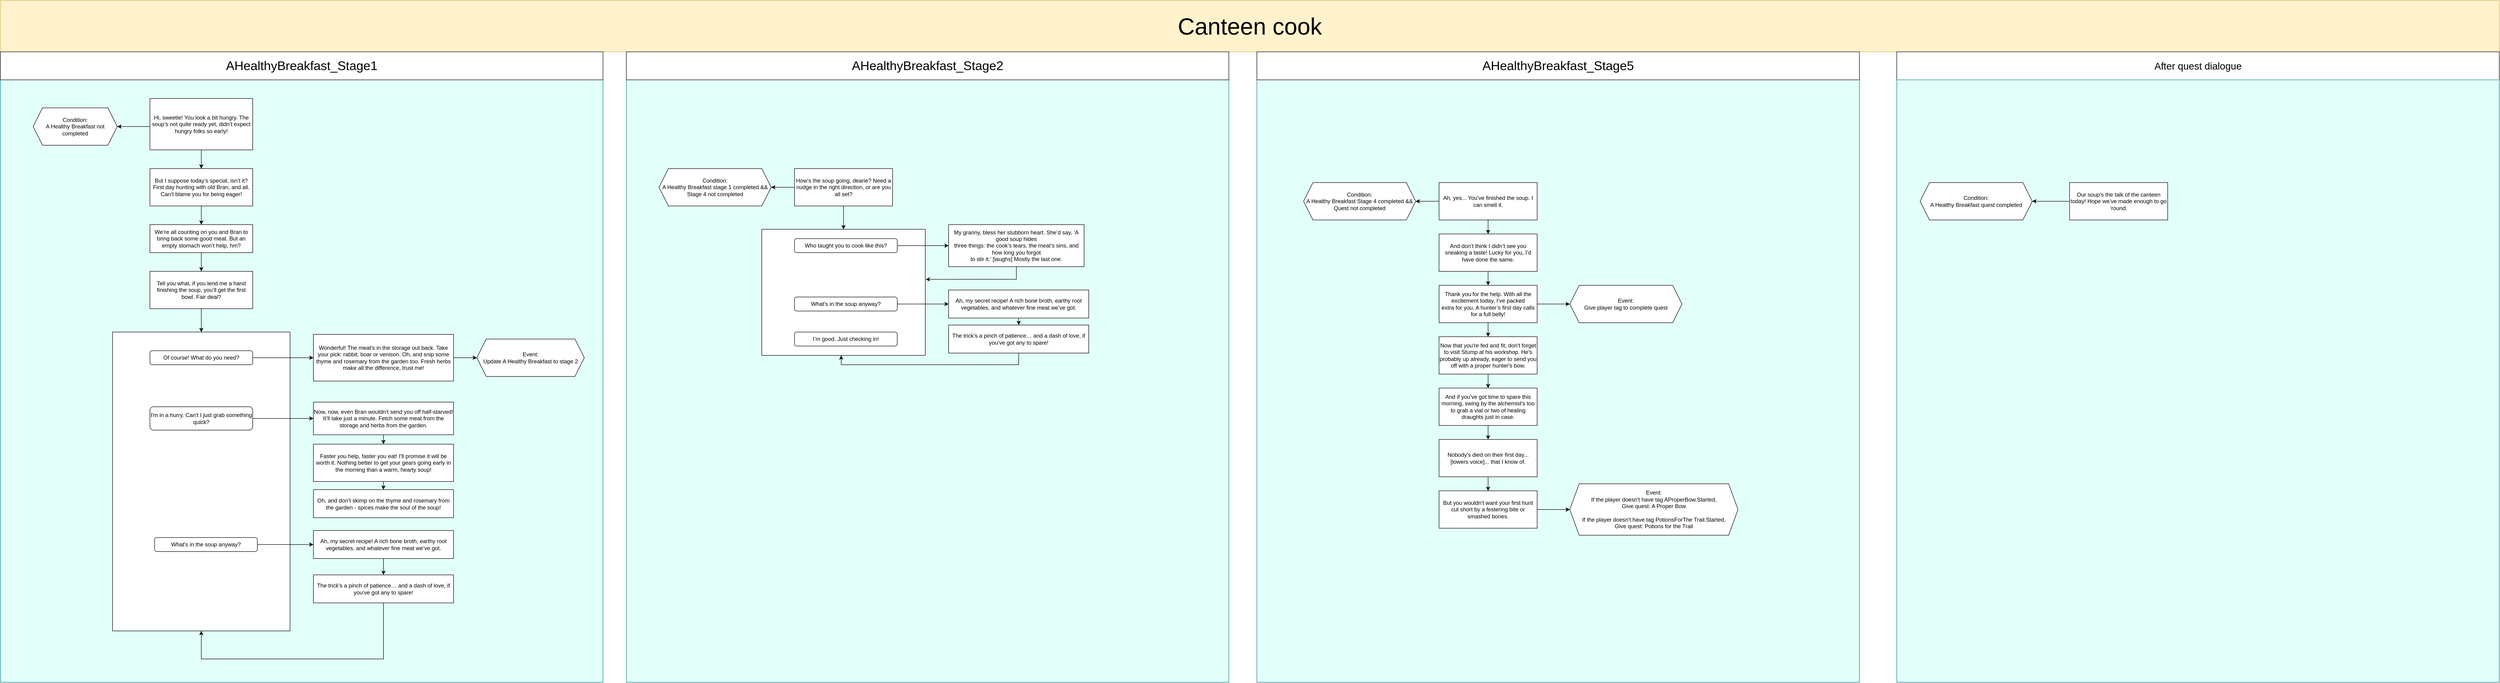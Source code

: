 <mxfile version="28.0.3">
  <diagram name="Page-1" id="DHuM1axFLLnh3QernCQQ">
    <mxGraphModel dx="3044" dy="2311" grid="1" gridSize="10" guides="1" tooltips="1" connect="1" arrows="1" fold="1" page="1" pageScale="1" pageWidth="850" pageHeight="1100" math="0" shadow="0">
      <root>
        <mxCell id="0" />
        <mxCell id="1" parent="0" />
        <mxCell id="-OQqNUn7nrMlVJyKAk-S-12" value="Canteen cook " style="text;html=1;align=center;verticalAlign=middle;whiteSpace=wrap;rounded=0;fontSize=50;fillColor=#fff2cc;strokeColor=#d6b656;" vertex="1" parent="1">
          <mxGeometry x="-120" y="-230" width="5350" height="110" as="geometry" />
        </mxCell>
        <mxCell id="LFIkx6h78dEoTtOIi-fp-30" value="" style="rounded=0;whiteSpace=wrap;html=1;fillColor=#E3FFF9;strokeColor=#0e8088;" parent="1" vertex="1">
          <mxGeometry x="1220" y="-60" width="1290" height="1290" as="geometry" />
        </mxCell>
        <mxCell id="LFIkx6h78dEoTtOIi-fp-28" value="" style="rounded=0;whiteSpace=wrap;html=1;fillColor=#E3FFF9;strokeColor=#0e8088;" parent="1" vertex="1">
          <mxGeometry x="-120" y="-60" width="1290" height="1290" as="geometry" />
        </mxCell>
        <mxCell id="HNTx7v4-bAwA_o5vwCcX-24" value="" style="rounded=0;whiteSpace=wrap;html=1;" parent="1" vertex="1">
          <mxGeometry x="120" y="480" width="380" height="640" as="geometry" />
        </mxCell>
        <mxCell id="HNTx7v4-bAwA_o5vwCcX-18" value="" style="edgeStyle=orthogonalEdgeStyle;rounded=0;orthogonalLoop=1;jettySize=auto;html=1;" parent="1" source="HNTx7v4-bAwA_o5vwCcX-1" target="HNTx7v4-bAwA_o5vwCcX-2" edge="1">
          <mxGeometry relative="1" as="geometry" />
        </mxCell>
        <mxCell id="HNTx7v4-bAwA_o5vwCcX-1" value="Hi, sweetie! You look a bit hungry. The soup’s not quite ready yet, didn’t expect hungry folks so early!" style="rounded=0;whiteSpace=wrap;html=1;" parent="1" vertex="1">
          <mxGeometry x="200" y="-20" width="220" height="110" as="geometry" />
        </mxCell>
        <mxCell id="HNTx7v4-bAwA_o5vwCcX-2" value="But I suppose today’s special, isn’t it? First day hunting with old Bran, and all. Can’t blame you for being eager!" style="rounded=0;whiteSpace=wrap;html=1;" parent="1" vertex="1">
          <mxGeometry x="200" y="130" width="220" height="80" as="geometry" />
        </mxCell>
        <mxCell id="HNTx7v4-bAwA_o5vwCcX-3" value="We’re all counting on you and Bran to bring back some good meat. But an empty stomach won’t help, hm?" style="rounded=0;whiteSpace=wrap;html=1;" parent="1" vertex="1">
          <mxGeometry x="200" y="250" width="220" height="60" as="geometry" />
        </mxCell>
        <mxCell id="HNTx7v4-bAwA_o5vwCcX-4" value="Tell you what, if you lend me a hand finishing the soup, you’ll get the first bowl. Fair deal?" style="rounded=0;whiteSpace=wrap;html=1;" parent="1" vertex="1">
          <mxGeometry x="200" y="350" width="220" height="80" as="geometry" />
        </mxCell>
        <mxCell id="HNTx7v4-bAwA_o5vwCcX-5" value="Of course! What do you need?" style="rounded=1;whiteSpace=wrap;html=1;" parent="1" vertex="1">
          <mxGeometry x="200" y="520" width="220" height="30" as="geometry" />
        </mxCell>
        <mxCell id="HNTx7v4-bAwA_o5vwCcX-6" value="Wonderful! The meat&#39;s in the storage out back. Take your pick: rabbit, boar or venison. Oh, and snip some thyme and rosemary from the garden too. Fresh herbs make all the difference, trust me!" style="rounded=0;whiteSpace=wrap;html=1;" parent="1" vertex="1">
          <mxGeometry x="550" y="485" width="300" height="100" as="geometry" />
        </mxCell>
        <mxCell id="HNTx7v4-bAwA_o5vwCcX-7" value="I&#39;m in a hurry. Can&#39;t I just grab something quick?" style="rounded=1;whiteSpace=wrap;html=1;" parent="1" vertex="1">
          <mxGeometry x="200" y="640" width="220" height="50" as="geometry" />
        </mxCell>
        <mxCell id="HNTx7v4-bAwA_o5vwCcX-8" value="Now, now, even Bran wouldn’t send you off half-starved! It’ll take just a minute. Fetch some meat from the storage and herbs from the garden." style="rounded=0;whiteSpace=wrap;html=1;" parent="1" vertex="1">
          <mxGeometry x="550" y="630" width="300" height="70" as="geometry" />
        </mxCell>
        <mxCell id="HNTx7v4-bAwA_o5vwCcX-9" value="Faster you help, faster you eat! I&#39;ll promise it will be worth it. Nothing better to get your gears going early in the morning than a warm, hearty soup!" style="rounded=0;whiteSpace=wrap;html=1;" parent="1" vertex="1">
          <mxGeometry x="550" y="720" width="300" height="80" as="geometry" />
        </mxCell>
        <mxCell id="HNTx7v4-bAwA_o5vwCcX-10" value="Oh, and don’t skimp on the thyme and rosemary from the garden - spices make the soul of the soup!" style="rounded=0;whiteSpace=wrap;html=1;" parent="1" vertex="1">
          <mxGeometry x="550" y="817.5" width="300" height="60" as="geometry" />
        </mxCell>
        <mxCell id="HNTx7v4-bAwA_o5vwCcX-11" value="What&#39;s in the soup anyway?" style="rounded=1;whiteSpace=wrap;html=1;" parent="1" vertex="1">
          <mxGeometry x="210" y="920" width="220" height="30" as="geometry" />
        </mxCell>
        <mxCell id="HNTx7v4-bAwA_o5vwCcX-12" value="" style="endArrow=classic;html=1;rounded=0;entryX=0;entryY=0.5;entryDx=0;entryDy=0;exitX=1;exitY=0.5;exitDx=0;exitDy=0;" parent="1" source="HNTx7v4-bAwA_o5vwCcX-7" target="HNTx7v4-bAwA_o5vwCcX-8" edge="1">
          <mxGeometry width="50" height="50" relative="1" as="geometry">
            <mxPoint x="420" y="649.5" as="sourcePoint" />
            <mxPoint x="490" y="649.5" as="targetPoint" />
          </mxGeometry>
        </mxCell>
        <mxCell id="HNTx7v4-bAwA_o5vwCcX-13" value="" style="endArrow=classic;html=1;rounded=0;entryX=0;entryY=0.5;entryDx=0;entryDy=0;exitX=1;exitY=0.5;exitDx=0;exitDy=0;" parent="1" source="HNTx7v4-bAwA_o5vwCcX-5" target="HNTx7v4-bAwA_o5vwCcX-6" edge="1">
          <mxGeometry width="50" height="50" relative="1" as="geometry">
            <mxPoint x="420" y="474.5" as="sourcePoint" />
            <mxPoint x="490" y="474" as="targetPoint" />
          </mxGeometry>
        </mxCell>
        <mxCell id="HNTx7v4-bAwA_o5vwCcX-14" value="Ah, my secret recipe! A rich bone broth, earthy root vegetables, and whatever fine meat we’ve got." style="rounded=0;whiteSpace=wrap;html=1;" parent="1" vertex="1">
          <mxGeometry x="550" y="905" width="300" height="60" as="geometry" />
        </mxCell>
        <mxCell id="HNTx7v4-bAwA_o5vwCcX-15" value="" style="endArrow=classic;html=1;rounded=0;entryX=0;entryY=0.5;entryDx=0;entryDy=0;exitX=1;exitY=0.5;exitDx=0;exitDy=0;" parent="1" source="HNTx7v4-bAwA_o5vwCcX-11" target="HNTx7v4-bAwA_o5vwCcX-14" edge="1">
          <mxGeometry width="50" height="50" relative="1" as="geometry">
            <mxPoint x="430" y="870" as="sourcePoint" />
            <mxPoint x="490" y="870" as="targetPoint" />
          </mxGeometry>
        </mxCell>
        <mxCell id="HNTx7v4-bAwA_o5vwCcX-16" value="The trick’s a pinch of patience… and a dash of love, if you’ve got any to spare!" style="rounded=0;whiteSpace=wrap;html=1;" parent="1" vertex="1">
          <mxGeometry x="550" y="1000" width="300" height="60" as="geometry" />
        </mxCell>
        <mxCell id="HNTx7v4-bAwA_o5vwCcX-17" value="" style="endArrow=classic;html=1;rounded=0;" parent="1" edge="1">
          <mxGeometry width="50" height="50" relative="1" as="geometry">
            <mxPoint x="310" y="90" as="sourcePoint" />
            <mxPoint x="310" y="130" as="targetPoint" />
          </mxGeometry>
        </mxCell>
        <mxCell id="HNTx7v4-bAwA_o5vwCcX-21" value="" style="endArrow=classic;html=1;rounded=0;" parent="1" edge="1">
          <mxGeometry width="50" height="50" relative="1" as="geometry">
            <mxPoint x="310" y="210" as="sourcePoint" />
            <mxPoint x="310" y="250" as="targetPoint" />
          </mxGeometry>
        </mxCell>
        <mxCell id="HNTx7v4-bAwA_o5vwCcX-22" value="" style="endArrow=classic;html=1;rounded=0;entryX=0.5;entryY=0;entryDx=0;entryDy=0;" parent="1" target="HNTx7v4-bAwA_o5vwCcX-4" edge="1">
          <mxGeometry width="50" height="50" relative="1" as="geometry">
            <mxPoint x="310" y="310" as="sourcePoint" />
            <mxPoint x="360" y="260" as="targetPoint" />
          </mxGeometry>
        </mxCell>
        <mxCell id="HNTx7v4-bAwA_o5vwCcX-23" value="" style="endArrow=classic;html=1;rounded=0;entryX=0.5;entryY=0;entryDx=0;entryDy=0;" parent="1" target="HNTx7v4-bAwA_o5vwCcX-24" edge="1">
          <mxGeometry width="50" height="50" relative="1" as="geometry">
            <mxPoint x="310" y="430" as="sourcePoint" />
            <mxPoint x="310" y="440" as="targetPoint" />
          </mxGeometry>
        </mxCell>
        <mxCell id="HNTx7v4-bAwA_o5vwCcX-27" value="" style="endArrow=classic;html=1;rounded=0;entryX=0.5;entryY=0;entryDx=0;entryDy=0;exitX=0.5;exitY=1;exitDx=0;exitDy=0;" parent="1" source="HNTx7v4-bAwA_o5vwCcX-8" target="HNTx7v4-bAwA_o5vwCcX-9" edge="1">
          <mxGeometry width="50" height="50" relative="1" as="geometry">
            <mxPoint x="870" y="720" as="sourcePoint" />
            <mxPoint x="870" y="740" as="targetPoint" />
          </mxGeometry>
        </mxCell>
        <mxCell id="HNTx7v4-bAwA_o5vwCcX-28" value="" style="endArrow=classic;html=1;rounded=0;entryX=0.5;entryY=0;entryDx=0;entryDy=0;exitX=0.5;exitY=1;exitDx=0;exitDy=0;" parent="1" source="HNTx7v4-bAwA_o5vwCcX-9" target="HNTx7v4-bAwA_o5vwCcX-10" edge="1">
          <mxGeometry width="50" height="50" relative="1" as="geometry">
            <mxPoint x="870" y="830" as="sourcePoint" />
            <mxPoint x="920" y="780" as="targetPoint" />
          </mxGeometry>
        </mxCell>
        <mxCell id="HNTx7v4-bAwA_o5vwCcX-29" value="" style="endArrow=classic;html=1;rounded=0;entryX=0.5;entryY=0;entryDx=0;entryDy=0;exitX=0.5;exitY=1;exitDx=0;exitDy=0;" parent="1" source="HNTx7v4-bAwA_o5vwCcX-14" target="HNTx7v4-bAwA_o5vwCcX-16" edge="1">
          <mxGeometry width="50" height="50" relative="1" as="geometry">
            <mxPoint x="870" y="980" as="sourcePoint" />
            <mxPoint x="920" y="930" as="targetPoint" />
          </mxGeometry>
        </mxCell>
        <mxCell id="LFIkx6h78dEoTtOIi-fp-1" value="" style="endArrow=classic;html=1;rounded=0;" parent="1" edge="1">
          <mxGeometry width="50" height="50" relative="1" as="geometry">
            <mxPoint x="850" y="535" as="sourcePoint" />
            <mxPoint x="900" y="535" as="targetPoint" />
          </mxGeometry>
        </mxCell>
        <mxCell id="LFIkx6h78dEoTtOIi-fp-2" value="Event: &lt;br&gt;Update A Healthy Breakfast to stage 2" style="shape=hexagon;perimeter=hexagonPerimeter2;whiteSpace=wrap;html=1;fixedSize=1;" parent="1" vertex="1">
          <mxGeometry x="900" y="495" width="230" height="80" as="geometry" />
        </mxCell>
        <mxCell id="LFIkx6h78dEoTtOIi-fp-3" value="Condition:&lt;br&gt;&lt;div&gt;A Healthy Breakfast not completed&lt;/div&gt;" style="shape=hexagon;perimeter=hexagonPerimeter2;whiteSpace=wrap;html=1;fixedSize=1;" parent="1" vertex="1">
          <mxGeometry x="-50" width="180" height="80" as="geometry" />
        </mxCell>
        <mxCell id="LFIkx6h78dEoTtOIi-fp-4" value="" style="endArrow=classic;html=1;rounded=0;entryX=1;entryY=0.5;entryDx=0;entryDy=0;" parent="1" target="LFIkx6h78dEoTtOIi-fp-3" edge="1">
          <mxGeometry width="50" height="50" relative="1" as="geometry">
            <mxPoint x="200" y="40" as="sourcePoint" />
            <mxPoint x="250" y="-10" as="targetPoint" />
          </mxGeometry>
        </mxCell>
        <mxCell id="LFIkx6h78dEoTtOIi-fp-5" value="Condition:&lt;br&gt;A Healthy Breakfast stage 1 completed &amp;amp;&amp;amp; &lt;br&gt;Stage 4 not completed" style="shape=hexagon;perimeter=hexagonPerimeter2;whiteSpace=wrap;html=1;fixedSize=1;" parent="1" vertex="1">
          <mxGeometry x="1290" y="130" width="240" height="80" as="geometry" />
        </mxCell>
        <mxCell id="LFIkx6h78dEoTtOIi-fp-6" value="" style="endArrow=classic;html=1;rounded=0;entryX=1;entryY=0.5;entryDx=0;entryDy=0;" parent="1" target="LFIkx6h78dEoTtOIi-fp-5" edge="1">
          <mxGeometry width="50" height="50" relative="1" as="geometry">
            <mxPoint x="1580" y="170" as="sourcePoint" />
            <mxPoint x="1630" y="120" as="targetPoint" />
          </mxGeometry>
        </mxCell>
        <mxCell id="LFIkx6h78dEoTtOIi-fp-7" value="How’s the soup going, dearie? Need a nudge in the right direction, or are you all set?" style="rounded=0;whiteSpace=wrap;html=1;" parent="1" vertex="1">
          <mxGeometry x="1580" y="130" width="210" height="80" as="geometry" />
        </mxCell>
        <mxCell id="LFIkx6h78dEoTtOIi-fp-8" value="" style="endArrow=classic;html=1;rounded=0;exitX=0.5;exitY=1;exitDx=0;exitDy=0;entryX=0.5;entryY=1;entryDx=0;entryDy=0;" parent="1" source="HNTx7v4-bAwA_o5vwCcX-16" target="HNTx7v4-bAwA_o5vwCcX-24" edge="1">
          <mxGeometry width="50" height="50" relative="1" as="geometry">
            <mxPoint x="725" y="1020" as="sourcePoint" />
            <mxPoint x="380" y="1000.0" as="targetPoint" />
            <Array as="points">
              <mxPoint x="700" y="1180" />
              <mxPoint x="520" y="1180" />
              <mxPoint x="310" y="1180" />
            </Array>
          </mxGeometry>
        </mxCell>
        <mxCell id="LFIkx6h78dEoTtOIi-fp-9" value="" style="endArrow=classic;html=1;rounded=0;exitX=0.5;exitY=1;exitDx=0;exitDy=0;entryX=0;entryY=0.5;entryDx=0;entryDy=0;" parent="1" source="LFIkx6h78dEoTtOIi-fp-7" target="LFIkx6h78dEoTtOIi-fp-10" edge="1">
          <mxGeometry width="50" height="50" relative="1" as="geometry">
            <mxPoint x="1710" y="260" as="sourcePoint" />
            <mxPoint x="1760" y="210" as="targetPoint" />
          </mxGeometry>
        </mxCell>
        <mxCell id="LFIkx6h78dEoTtOIi-fp-10" value="" style="rounded=0;whiteSpace=wrap;html=1;direction=south;" parent="1" vertex="1">
          <mxGeometry x="1510" y="260" width="350" height="270" as="geometry" />
        </mxCell>
        <mxCell id="LFIkx6h78dEoTtOIi-fp-12" value="I’m good. Just checking in!" style="rounded=1;whiteSpace=wrap;html=1;" parent="1" vertex="1">
          <mxGeometry x="1580" y="480" width="220" height="30" as="geometry" />
        </mxCell>
        <mxCell id="LFIkx6h78dEoTtOIi-fp-13" value="Who taught you to cook like this?" style="rounded=1;whiteSpace=wrap;html=1;align=center;" parent="1" vertex="1">
          <mxGeometry x="1580" y="280" width="220" height="30" as="geometry" />
        </mxCell>
        <mxCell id="LFIkx6h78dEoTtOIi-fp-14" value="My granny, bless her stubborn heart. She’d say, ‘A good soup hides &lt;br&gt;three things: the cook’s tears, the meat’s sins, and how long you forgot&lt;br&gt; to stir it.’ [laughs] Mostly the last one." style="rounded=0;whiteSpace=wrap;html=1;" parent="1" vertex="1">
          <mxGeometry x="1910" y="250" width="290" height="90" as="geometry" />
        </mxCell>
        <mxCell id="LFIkx6h78dEoTtOIi-fp-15" value="" style="endArrow=classic;html=1;rounded=0;exitX=1;exitY=0.5;exitDx=0;exitDy=0;entryX=0;entryY=0.5;entryDx=0;entryDy=0;" parent="1" source="LFIkx6h78dEoTtOIi-fp-13" target="LFIkx6h78dEoTtOIi-fp-14" edge="1">
          <mxGeometry width="50" height="50" relative="1" as="geometry">
            <mxPoint x="1840" y="320" as="sourcePoint" />
            <mxPoint x="1890" y="270" as="targetPoint" />
          </mxGeometry>
        </mxCell>
        <mxCell id="LFIkx6h78dEoTtOIi-fp-29" value="&lt;font style=&quot;font-size: 27px;&quot;&gt;AHealthyBreakfast_Stage1&lt;/font&gt;" style="rounded=0;whiteSpace=wrap;html=1;" parent="1" vertex="1">
          <mxGeometry x="-120" y="-120" width="1290" height="60" as="geometry" />
        </mxCell>
        <mxCell id="LFIkx6h78dEoTtOIi-fp-31" value="&lt;div&gt;&lt;font style=&quot;font-size: 27px;&quot;&gt;AHealthyBreakfast_Stage2&lt;/font&gt;&lt;/div&gt;" style="rounded=0;whiteSpace=wrap;html=1;" parent="1" vertex="1">
          <mxGeometry x="1220" y="-120" width="1290" height="60" as="geometry" />
        </mxCell>
        <mxCell id="LFIkx6h78dEoTtOIi-fp-32" value="What&#39;s in the soup anyway?" style="rounded=1;whiteSpace=wrap;html=1;" parent="1" vertex="1">
          <mxGeometry x="1580" y="405" width="220" height="30" as="geometry" />
        </mxCell>
        <mxCell id="LFIkx6h78dEoTtOIi-fp-33" value="Ah, my secret recipe! A rich bone broth, earthy root vegetables, and whatever fine meat we’ve got." style="rounded=0;whiteSpace=wrap;html=1;" parent="1" vertex="1">
          <mxGeometry x="1910" y="390" width="300" height="60" as="geometry" />
        </mxCell>
        <mxCell id="LFIkx6h78dEoTtOIi-fp-34" value="The trick’s a pinch of patience… and a dash of love, if you’ve got any to spare!" style="rounded=0;whiteSpace=wrap;html=1;" parent="1" vertex="1">
          <mxGeometry x="1910" y="465" width="300" height="60" as="geometry" />
        </mxCell>
        <mxCell id="LFIkx6h78dEoTtOIi-fp-35" value="" style="endArrow=classic;html=1;rounded=0;exitX=0.5;exitY=1;exitDx=0;exitDy=0;" parent="1" source="LFIkx6h78dEoTtOIi-fp-34" edge="1">
          <mxGeometry width="50" height="50" relative="1" as="geometry">
            <mxPoint x="2095" y="390" as="sourcePoint" />
            <mxPoint x="1680" y="530" as="targetPoint" />
            <Array as="points">
              <mxPoint x="2060" y="550" />
              <mxPoint x="1890" y="550" />
              <mxPoint x="1680" y="550" />
            </Array>
          </mxGeometry>
        </mxCell>
        <mxCell id="LFIkx6h78dEoTtOIi-fp-36" value="" style="endArrow=classic;html=1;rounded=0;exitX=1;exitY=0.5;exitDx=0;exitDy=0;entryX=0;entryY=0.5;entryDx=0;entryDy=0;" parent="1" source="LFIkx6h78dEoTtOIi-fp-32" target="LFIkx6h78dEoTtOIi-fp-33" edge="1">
          <mxGeometry width="50" height="50" relative="1" as="geometry">
            <mxPoint x="1850" y="280" as="sourcePoint" />
            <mxPoint x="1900" y="230" as="targetPoint" />
          </mxGeometry>
        </mxCell>
        <mxCell id="LFIkx6h78dEoTtOIi-fp-37" value="" style="endArrow=classic;html=1;rounded=0;exitX=0.5;exitY=1;exitDx=0;exitDy=0;entryX=0.5;entryY=0;entryDx=0;entryDy=0;" parent="1" source="LFIkx6h78dEoTtOIi-fp-33" target="LFIkx6h78dEoTtOIi-fp-34" edge="1">
          <mxGeometry width="50" height="50" relative="1" as="geometry">
            <mxPoint x="2060" y="455" as="sourcePoint" />
            <mxPoint x="2110" y="405" as="targetPoint" />
          </mxGeometry>
        </mxCell>
        <mxCell id="LFIkx6h78dEoTtOIi-fp-38" value="" style="endArrow=classic;html=1;rounded=0;exitX=0.5;exitY=1;exitDx=0;exitDy=0;entryX=0.397;entryY=-0.003;entryDx=0;entryDy=0;entryPerimeter=0;" parent="1" source="LFIkx6h78dEoTtOIi-fp-14" target="LFIkx6h78dEoTtOIi-fp-10" edge="1">
          <mxGeometry width="50" height="50" relative="1" as="geometry">
            <mxPoint x="2090" y="380" as="sourcePoint" />
            <mxPoint x="2140" y="330" as="targetPoint" />
            <Array as="points">
              <mxPoint x="2055" y="367" />
            </Array>
          </mxGeometry>
        </mxCell>
        <mxCell id="-OQqNUn7nrMlVJyKAk-S-1" value="" style="rounded=0;whiteSpace=wrap;html=1;fillColor=#E3FFF9;strokeColor=#0e8088;" vertex="1" parent="1">
          <mxGeometry x="2570" y="-60" width="1290" height="1290" as="geometry" />
        </mxCell>
        <mxCell id="-OQqNUn7nrMlVJyKAk-S-2" value="&lt;div&gt;&lt;font style=&quot;font-size: 27px;&quot;&gt;AHealthyBreakfast_Stage5&lt;/font&gt;&lt;/div&gt;" style="rounded=0;whiteSpace=wrap;html=1;" vertex="1" parent="1">
          <mxGeometry x="2570" y="-120" width="1290" height="60" as="geometry" />
        </mxCell>
        <mxCell id="-OQqNUn7nrMlVJyKAk-S-3" value="Condition:&lt;br&gt;&lt;div&gt;A Healthy Breakfast Stage 4 completed &amp;amp;&amp;amp; Quest not completed&lt;/div&gt;" style="shape=hexagon;perimeter=hexagonPerimeter2;whiteSpace=wrap;html=1;fixedSize=1;" vertex="1" parent="1">
          <mxGeometry x="2670" y="160" width="240" height="80" as="geometry" />
        </mxCell>
        <mxCell id="-OQqNUn7nrMlVJyKAk-S-4" value="" style="endArrow=classic;html=1;rounded=0;entryX=1;entryY=0.5;entryDx=0;entryDy=0;" edge="1" parent="1">
          <mxGeometry width="50" height="50" relative="1" as="geometry">
            <mxPoint x="2960" y="200" as="sourcePoint" />
            <mxPoint x="2910" y="200" as="targetPoint" />
          </mxGeometry>
        </mxCell>
        <mxCell id="-OQqNUn7nrMlVJyKAk-S-5" value="Ah, yes... You&#39;ve finished the soup. I can smell it." style="rounded=0;whiteSpace=wrap;html=1;" vertex="1" parent="1">
          <mxGeometry x="2960" y="160" width="210" height="80" as="geometry" />
        </mxCell>
        <mxCell id="-OQqNUn7nrMlVJyKAk-S-6" value="And don’t think I didn’t see you sneaking a taste! Lucky for you, I’d have done the same." style="rounded=0;whiteSpace=wrap;html=1;" vertex="1" parent="1">
          <mxGeometry x="2960" y="270" width="210" height="80" as="geometry" />
        </mxCell>
        <mxCell id="-OQqNUn7nrMlVJyKAk-S-7" value="Thank you for the help. With all the excitement today, I’ve packed &lt;br&gt;extra for you. A hunter’s first day calls for a full belly!" style="rounded=0;whiteSpace=wrap;html=1;" vertex="1" parent="1">
          <mxGeometry x="2960" y="380" width="210" height="80" as="geometry" />
        </mxCell>
        <mxCell id="-OQqNUn7nrMlVJyKAk-S-8" value="" style="endArrow=classic;html=1;rounded=0;exitX=0.5;exitY=1;exitDx=0;exitDy=0;entryX=0.5;entryY=0;entryDx=0;entryDy=0;" edge="1" parent="1" source="-OQqNUn7nrMlVJyKAk-S-5" target="-OQqNUn7nrMlVJyKAk-S-6">
          <mxGeometry width="50" height="50" relative="1" as="geometry">
            <mxPoint x="3210" y="280" as="sourcePoint" />
            <mxPoint x="3260" y="230" as="targetPoint" />
          </mxGeometry>
        </mxCell>
        <mxCell id="-OQqNUn7nrMlVJyKAk-S-9" value="" style="endArrow=classic;html=1;rounded=0;exitX=0.5;exitY=1;exitDx=0;exitDy=0;entryX=0.5;entryY=0;entryDx=0;entryDy=0;" edge="1" parent="1" source="-OQqNUn7nrMlVJyKAk-S-6" target="-OQqNUn7nrMlVJyKAk-S-7">
          <mxGeometry width="50" height="50" relative="1" as="geometry">
            <mxPoint x="2880" y="380" as="sourcePoint" />
            <mxPoint x="2930" y="330" as="targetPoint" />
          </mxGeometry>
        </mxCell>
        <mxCell id="-OQqNUn7nrMlVJyKAk-S-10" value="&lt;font style=&quot;font-size: 21px;&quot;&gt;After quest dialogue&lt;/font&gt;" style="rounded=0;whiteSpace=wrap;html=1;" vertex="1" parent="1">
          <mxGeometry x="3940" y="-120" width="1290" height="60" as="geometry" />
        </mxCell>
        <mxCell id="-OQqNUn7nrMlVJyKAk-S-11" value="" style="rounded=0;whiteSpace=wrap;html=1;fillColor=#E3FFF9;strokeColor=#0e8088;" vertex="1" parent="1">
          <mxGeometry x="3940" y="-60" width="1290" height="1290" as="geometry" />
        </mxCell>
        <mxCell id="-OQqNUn7nrMlVJyKAk-S-13" value="" style="endArrow=classic;html=1;rounded=0;exitX=1;exitY=0.5;exitDx=0;exitDy=0;entryX=0;entryY=0.5;entryDx=0;entryDy=0;" edge="1" parent="1" source="-OQqNUn7nrMlVJyKAk-S-7" target="-OQqNUn7nrMlVJyKAk-S-14">
          <mxGeometry width="50" height="50" relative="1" as="geometry">
            <mxPoint x="3210" y="410" as="sourcePoint" />
            <mxPoint x="3260" y="360" as="targetPoint" />
          </mxGeometry>
        </mxCell>
        <mxCell id="-OQqNUn7nrMlVJyKAk-S-14" value="Event:&lt;div&gt;Give player tag to complete quest&lt;/div&gt;" style="shape=hexagon;perimeter=hexagonPerimeter2;whiteSpace=wrap;html=1;fixedSize=1;" vertex="1" parent="1">
          <mxGeometry x="3240" y="380" width="240" height="80" as="geometry" />
        </mxCell>
        <mxCell id="-OQqNUn7nrMlVJyKAk-S-15" value="Condition:&lt;br&gt;&lt;div&gt;A Healthy Breakfast quest completed&lt;/div&gt;" style="shape=hexagon;perimeter=hexagonPerimeter2;whiteSpace=wrap;html=1;fixedSize=1;" vertex="1" parent="1">
          <mxGeometry x="3990" y="160" width="240" height="80" as="geometry" />
        </mxCell>
        <mxCell id="-OQqNUn7nrMlVJyKAk-S-16" value="Our soup’s the talk of the canteen today! Hope we’ve made enough to go ‘round." style="rounded=0;whiteSpace=wrap;html=1;" vertex="1" parent="1">
          <mxGeometry x="4310" y="160" width="210" height="80" as="geometry" />
        </mxCell>
        <mxCell id="-OQqNUn7nrMlVJyKAk-S-17" value="" style="endArrow=classic;html=1;rounded=0;entryX=1;entryY=0.5;entryDx=0;entryDy=0;exitX=0;exitY=0.5;exitDx=0;exitDy=0;" edge="1" parent="1" source="-OQqNUn7nrMlVJyKAk-S-16" target="-OQqNUn7nrMlVJyKAk-S-15">
          <mxGeometry width="50" height="50" relative="1" as="geometry">
            <mxPoint x="4110" y="390" as="sourcePoint" />
            <mxPoint x="4160" y="340" as="targetPoint" />
          </mxGeometry>
        </mxCell>
        <mxCell id="-OQqNUn7nrMlVJyKAk-S-20" value="" style="endArrow=classic;html=1;rounded=0;exitX=0.5;exitY=1;exitDx=0;exitDy=0;entryX=0.5;entryY=0;entryDx=0;entryDy=0;" edge="1" target="-OQqNUn7nrMlVJyKAk-S-21" parent="1">
          <mxGeometry width="50" height="50" relative="1" as="geometry">
            <mxPoint x="3065" y="460" as="sourcePoint" />
            <mxPoint x="2930" y="440" as="targetPoint" />
          </mxGeometry>
        </mxCell>
        <mxCell id="-OQqNUn7nrMlVJyKAk-S-21" value="Now that you&#39;re fed and fit, don&#39;t forget to visit Stump at his workshop. He&#39;s probably up already, eager to send you off with a proper hunter&#39;s bow. " style="rounded=0;whiteSpace=wrap;html=1;" vertex="1" parent="1">
          <mxGeometry x="2960" y="490" width="210" height="80" as="geometry" />
        </mxCell>
        <mxCell id="-OQqNUn7nrMlVJyKAk-S-22" value="" style="endArrow=classic;html=1;rounded=0;exitX=0.5;exitY=1;exitDx=0;exitDy=0;entryX=0.5;entryY=0;entryDx=0;entryDy=0;" edge="1" target="-OQqNUn7nrMlVJyKAk-S-23" parent="1">
          <mxGeometry width="50" height="50" relative="1" as="geometry">
            <mxPoint x="3065" y="570" as="sourcePoint" />
            <mxPoint x="2930" y="550" as="targetPoint" />
          </mxGeometry>
        </mxCell>
        <mxCell id="-OQqNUn7nrMlVJyKAk-S-23" value="And if you&#39;ve got time to spare this morning, swing by the alchemist&#39;s too to grab a vial or two of healing draughts just in case." style="rounded=0;whiteSpace=wrap;html=1;" vertex="1" parent="1">
          <mxGeometry x="2960" y="600" width="210" height="80" as="geometry" />
        </mxCell>
        <mxCell id="-OQqNUn7nrMlVJyKAk-S-24" value="" style="endArrow=classic;html=1;rounded=0;exitX=0.5;exitY=1;exitDx=0;exitDy=0;entryX=0.5;entryY=0;entryDx=0;entryDy=0;" edge="1" target="-OQqNUn7nrMlVJyKAk-S-25" parent="1">
          <mxGeometry width="50" height="50" relative="1" as="geometry">
            <mxPoint x="3065" y="680" as="sourcePoint" />
            <mxPoint x="2930" y="660" as="targetPoint" />
          </mxGeometry>
        </mxCell>
        <mxCell id="-OQqNUn7nrMlVJyKAk-S-25" value="Nobody&#39;s died on their first day...[lowers voice]... that I know of." style="rounded=0;whiteSpace=wrap;html=1;" vertex="1" parent="1">
          <mxGeometry x="2960" y="710" width="210" height="80" as="geometry" />
        </mxCell>
        <mxCell id="-OQqNUn7nrMlVJyKAk-S-26" value="" style="endArrow=classic;html=1;rounded=0;exitX=0.5;exitY=1;exitDx=0;exitDy=0;entryX=0.5;entryY=0;entryDx=0;entryDy=0;" edge="1" target="-OQqNUn7nrMlVJyKAk-S-27" parent="1">
          <mxGeometry width="50" height="50" relative="1" as="geometry">
            <mxPoint x="3065" y="790" as="sourcePoint" />
            <mxPoint x="2930" y="770" as="targetPoint" />
          </mxGeometry>
        </mxCell>
        <mxCell id="-OQqNUn7nrMlVJyKAk-S-27" value="But you wouldn&#39;t want your first hunt cut short by a festering bite or smashed bones." style="rounded=0;whiteSpace=wrap;html=1;" vertex="1" parent="1">
          <mxGeometry x="2960" y="820" width="210" height="80" as="geometry" />
        </mxCell>
        <mxCell id="-OQqNUn7nrMlVJyKAk-S-29" value="Event:&lt;div&gt;If the player doesn&#39;t have tag AProperBow.Started, &lt;br&gt;Give quest: A Proper Bow&lt;br&gt;&lt;br&gt;If the player doesn&#39;t have tag PotionsForThe Trail.Started,&lt;br&gt;Give quest: Potions for the Trail&lt;/div&gt;" style="shape=hexagon;perimeter=hexagonPerimeter2;whiteSpace=wrap;html=1;fixedSize=1;" vertex="1" parent="1">
          <mxGeometry x="3240" y="805" width="360" height="110" as="geometry" />
        </mxCell>
        <mxCell id="-OQqNUn7nrMlVJyKAk-S-30" value="" style="endArrow=classic;html=1;rounded=0;exitX=1;exitY=0.5;exitDx=0;exitDy=0;entryX=0;entryY=0.5;entryDx=0;entryDy=0;" edge="1" target="-OQqNUn7nrMlVJyKAk-S-29" parent="1">
          <mxGeometry width="50" height="50" relative="1" as="geometry">
            <mxPoint x="3170" y="860" as="sourcePoint" />
            <mxPoint x="3260" y="800" as="targetPoint" />
          </mxGeometry>
        </mxCell>
      </root>
    </mxGraphModel>
  </diagram>
</mxfile>
